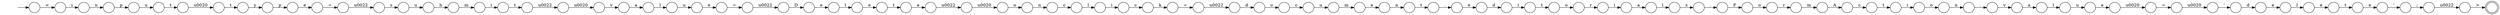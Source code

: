 digraph Automaton {
  rankdir = LR;
  0 [shape=circle,label=""];
  0 -> 91 [label="e"]
  1 [shape=circle,label=""];
  1 -> 68 [label="\u0020"]
  2 [shape=circle,label=""];
  2 -> 65 [label="d"]
  3 [shape=circle,label=""];
  3 -> 22 [label="o"]
  4 [shape=circle,label=""];
  4 -> 71 [label="e"]
  5 [shape=circle,label=""];
  5 -> 72 [label="l"]
  6 [shape=circle,label=""];
  6 -> 13 [label="s"]
  7 [shape=circle,label=""];
  7 -> 20 [label="a"]
  8 [shape=circle,label=""];
  8 -> 78 [label="o"]
  9 [shape=circle,label=""];
  9 -> 76 [label="\u0020"]
  10 [shape=circle,label=""];
  10 -> 36 [label=">"]
  11 [shape=circle,label=""];
  11 -> 43 [label="p"]
  12 [shape=circle,label=""];
  12 -> 57 [label="t"]
  13 [shape=circle,label=""];
  13 -> 85 [label="."]
  14 [shape=circle,label=""];
  initial [shape=plaintext,label=""];
  initial -> 14
  14 -> 34 [label="<"]
  15 [shape=circle,label=""];
  15 -> 74 [label="="]
  16 [shape=circle,label=""];
  16 -> 62 [label="\u0022"]
  17 [shape=circle,label=""];
  17 -> 42 [label=";"]
  18 [shape=circle,label=""];
  18 -> 51 [label="r"]
  19 [shape=circle,label=""];
  19 -> 6 [label="l"]
  20 [shape=circle,label=""];
  20 -> 21 [label="l"]
  21 [shape=circle,label=""];
  21 -> 4 [label="u"]
  22 [shape=circle,label=""];
  22 -> 63 [label="r"]
  23 [shape=circle,label=""];
  23 -> 49 [label="v"]
  24 [shape=circle,label=""];
  24 -> 79 [label="i"]
  25 [shape=circle,label=""];
  25 -> 2 [label="'"]
  26 [shape=circle,label=""];
  26 -> 37 [label="\u0022"]
  27 [shape=circle,label=""];
  27 -> 26 [label="="]
  28 [shape=circle,label=""];
  28 -> 73 [label="i"]
  29 [shape=circle,label=""];
  29 -> 12 [label="c"]
  30 [shape=circle,label=""];
  30 -> 18 [label="o"]
  31 [shape=circle,label=""];
  31 -> 80 [label="e"]
  32 [shape=circle,label=""];
  32 -> 28 [label="l"]
  33 [shape=circle,label=""];
  33 -> 75 [label="o"]
  34 [shape=circle,label=""];
  34 -> 52 [label="i"]
  35 [shape=circle,label=""];
  35 -> 29 [label="A"]
  36 [shape=doublecircle,label=""];
  37 [shape=circle,label=""];
  37 -> 95 [label="s"]
  38 [shape=circle,label=""];
  38 -> 25 [label="\u0020"]
  39 [shape=circle,label=""];
  39 -> 15 [label="k"]
  40 [shape=circle,label=""];
  40 -> 61 [label="."]
  41 [shape=circle,label=""];
  41 -> 84 [label="o"]
  42 [shape=circle,label=""];
  42 -> 10 [label="\u0022"]
  43 [shape=circle,label=""];
  43 -> 59 [label="u"]
  44 [shape=circle,label=""];
  44 -> 8 [label="d"]
  45 [shape=circle,label=""];
  45 -> 55 [label="l"]
  46 [shape=circle,label=""];
  46 -> 90 [label="\u0022"]
  47 [shape=circle,label=""];
  47 -> 86 [label="l"]
  48 [shape=circle,label=""];
  48 -> 47 [label="e"]
  49 [shape=circle,label=""];
  49 -> 45 [label="a"]
  50 [shape=circle,label=""];
  50 -> 23 [label="."]
  51 [shape=circle,label=""];
  51 -> 35 [label="m"]
  52 [shape=circle,label=""];
  52 -> 11 [label="n"]
  53 [shape=circle,label=""];
  53 -> 56 [label="y"]
  54 [shape=circle,label=""];
  54 -> 77 [label="\u0020"]
  55 [shape=circle,label=""];
  55 -> 67 [label="u"]
  56 [shape=circle,label=""];
  56 -> 88 [label="p"]
  57 [shape=circle,label=""];
  57 -> 33 [label="i"]
  58 [shape=circle,label=""];
  58 -> 24 [label="d"]
  59 [shape=circle,label=""];
  59 -> 9 [label="t"]
  60 [shape=circle,label=""];
  60 -> 46 [label="e"]
  61 [shape=circle,label=""];
  61 -> 58 [label="e"]
  62 [shape=circle,label=""];
  62 -> 48 [label="D"]
  63 [shape=circle,label=""];
  63 -> 69 [label="i"]
  64 [shape=circle,label=""];
  64 -> 66 [label="m"]
  65 [shape=circle,label=""];
  65 -> 5 [label="e"]
  66 [shape=circle,label=""];
  66 -> 70 [label="i"]
  67 [shape=circle,label=""];
  67 -> 1 [label="e"]
  68 [shape=circle,label=""];
  68 -> 38 [label="="]
  69 [shape=circle,label=""];
  69 -> 19 [label="a"]
  70 [shape=circle,label=""];
  70 -> 82 [label="t"]
  71 [shape=circle,label=""];
  71 -> 16 [label="="]
  72 [shape=circle,label=""];
  72 -> 87 [label="e"]
  73 [shape=circle,label=""];
  73 -> 39 [label="c"]
  74 [shape=circle,label=""];
  74 -> 44 [label="\u0022"]
  75 [shape=circle,label=""];
  75 -> 50 [label="n"]
  76 [shape=circle,label=""];
  76 -> 53 [label="t"]
  77 [shape=circle,label=""];
  77 -> 7 [label="v"]
  78 [shape=circle,label=""];
  78 -> 94 [label="c"]
  79 [shape=circle,label=""];
  79 -> 3 [label="t"]
  80 [shape=circle,label=""];
  80 -> 92 [label="n"]
  81 [shape=circle,label=""];
  81 -> 60 [label="t"]
  82 [shape=circle,label=""];
  82 -> 54 [label="\u0022"]
  83 [shape=circle,label=""];
  83 -> 64 [label="b"]
  84 [shape=circle,label=""];
  84 -> 89 [label="n"]
  85 [shape=circle,label=""];
  85 -> 30 [label="F"]
  86 [shape=circle,label=""];
  86 -> 81 [label="e"]
  87 [shape=circle,label=""];
  87 -> 0 [label="t"]
  88 [shape=circle,label=""];
  88 -> 27 [label="e"]
  89 [shape=circle,label=""];
  89 -> 32 [label="c"]
  90 [shape=circle,label=""];
  90 -> 41 [label="\u0020"]
  91 [shape=circle,label=""];
  91 -> 17 [label="'"]
  92 [shape=circle,label=""];
  92 -> 40 [label="t"]
  93 [shape=circle,label=""];
  93 -> 31 [label="m"]
  94 [shape=circle,label=""];
  94 -> 93 [label="u"]
  95 [shape=circle,label=""];
  95 -> 83 [label="u"]
}

